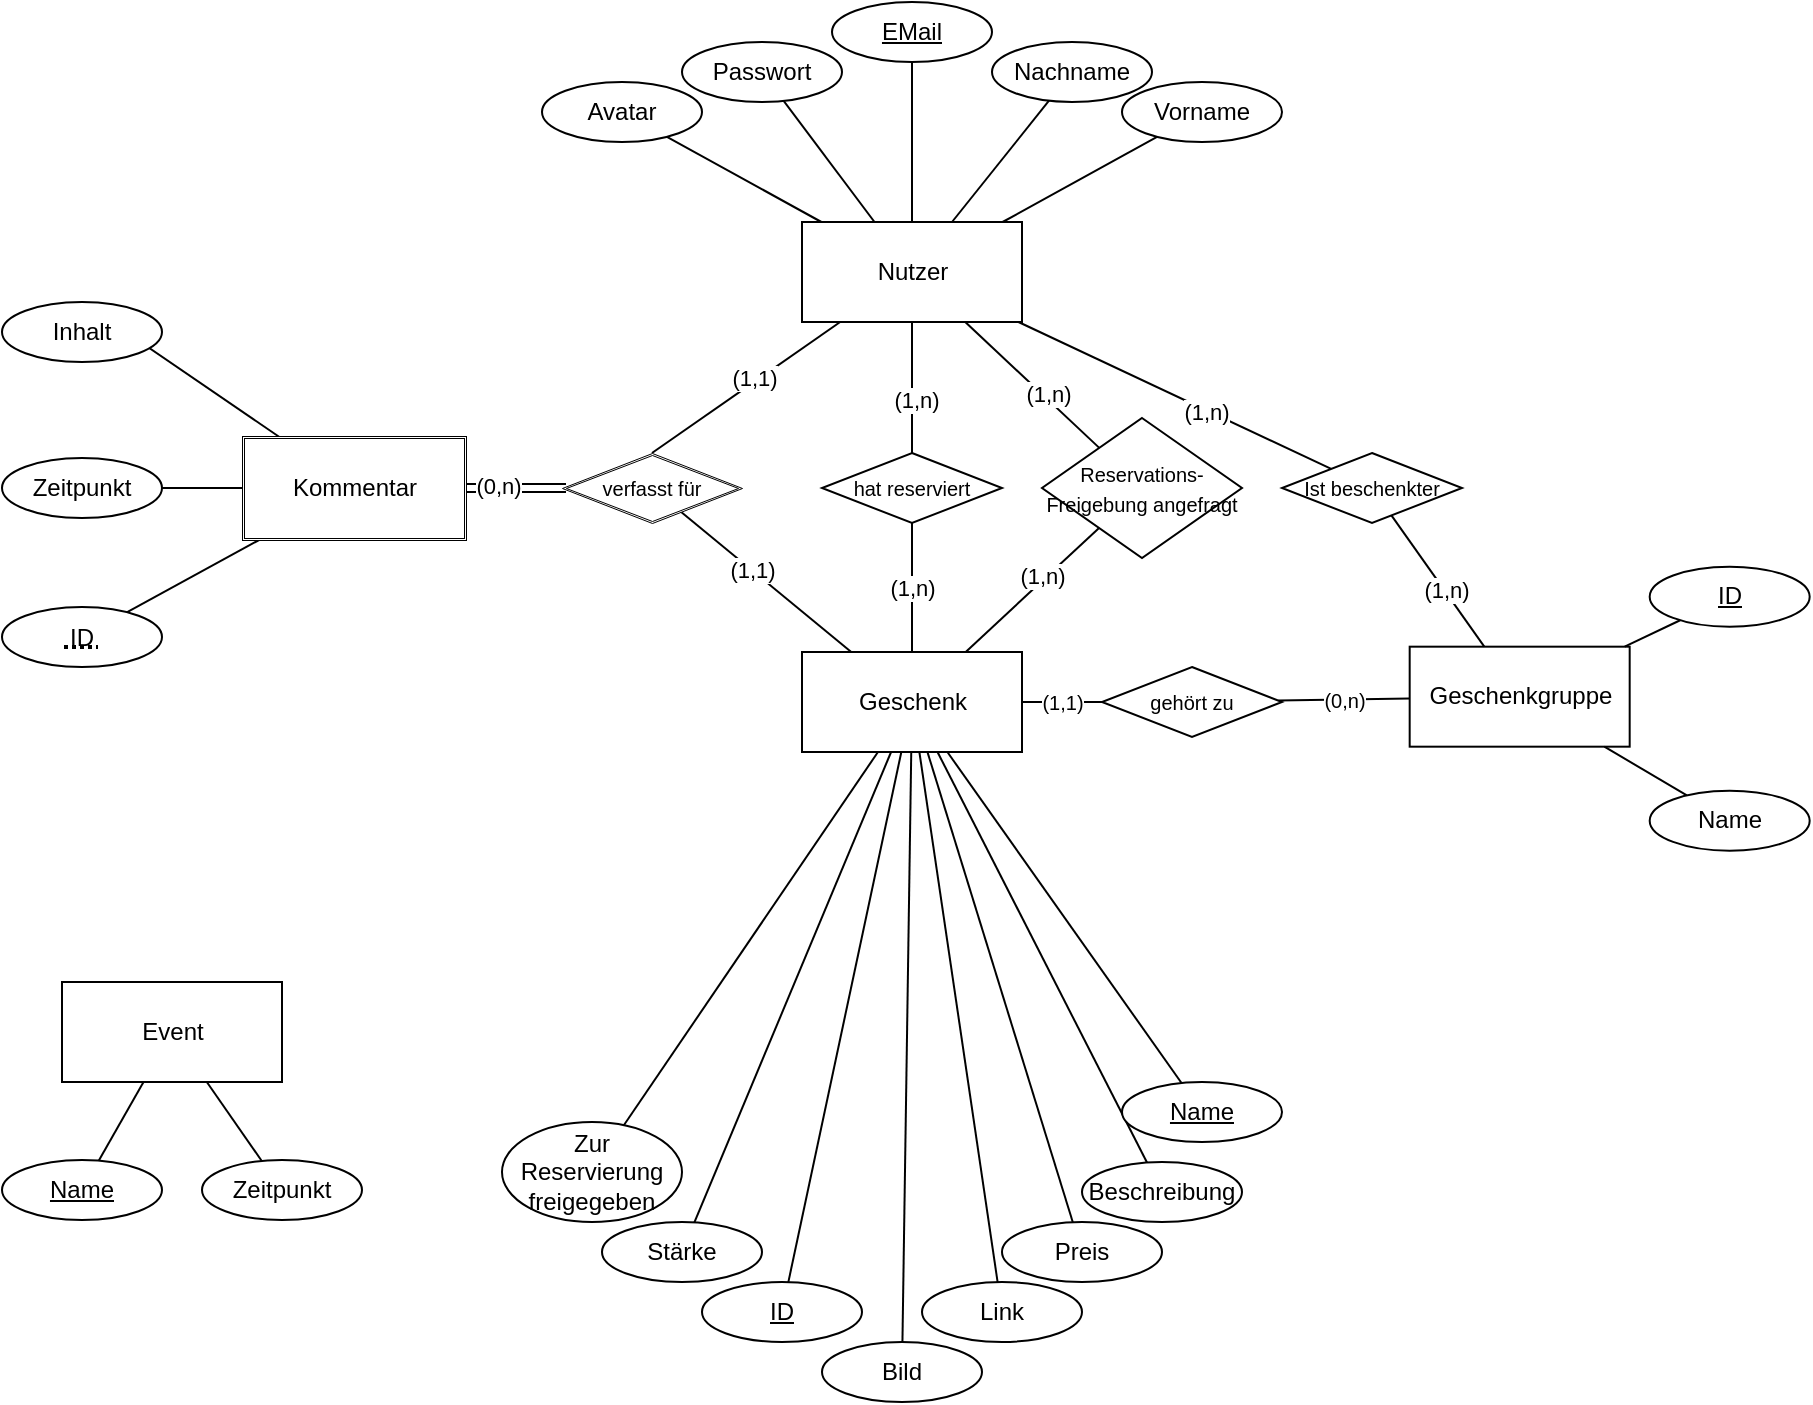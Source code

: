 <mxfile>
    <diagram id="bkDdy30624fk6_pQbF_x" name="Page-1">
        <mxGraphModel dx="963" dy="714" grid="1" gridSize="10" guides="1" tooltips="1" connect="1" arrows="1" fold="1" page="1" pageScale="1" pageWidth="1100" pageHeight="1700" math="0" shadow="0">
            <root>
                <mxCell id="0"/>
                <mxCell id="1" parent="0"/>
                <mxCell id="28" style="edgeStyle=none;html=1;entryX=0.5;entryY=0;entryDx=0;entryDy=0;fontSize=10;endArrow=none;endFill=0;" parent="1" source="2" target="27" edge="1">
                    <mxGeometry relative="1" as="geometry"/>
                </mxCell>
                <mxCell id="82" value="(1,1)" style="edgeLabel;html=1;align=center;verticalAlign=middle;resizable=0;points=[];" parent="28" vertex="1" connectable="0">
                    <mxGeometry x="-0.105" y="-2" relative="1" as="geometry">
                        <mxPoint as="offset"/>
                    </mxGeometry>
                </mxCell>
                <mxCell id="51" style="edgeStyle=none;html=1;fontSize=10;endArrow=none;endFill=0;" parent="1" source="2" target="5" edge="1">
                    <mxGeometry relative="1" as="geometry"/>
                </mxCell>
                <mxCell id="52" style="edgeStyle=none;html=1;fontSize=10;endArrow=none;endFill=0;" parent="1" source="2" target="4" edge="1">
                    <mxGeometry relative="1" as="geometry"/>
                </mxCell>
                <mxCell id="53" style="edgeStyle=none;html=1;fontSize=10;endArrow=none;endFill=0;" parent="1" source="2" target="3" edge="1">
                    <mxGeometry relative="1" as="geometry"/>
                </mxCell>
                <mxCell id="54" style="edgeStyle=none;html=1;fontSize=10;endArrow=none;endFill=0;" parent="1" source="2" target="6" edge="1">
                    <mxGeometry relative="1" as="geometry"/>
                </mxCell>
                <mxCell id="55" style="edgeStyle=none;html=1;fontSize=10;endArrow=none;endFill=0;" parent="1" source="2" target="7" edge="1">
                    <mxGeometry relative="1" as="geometry"/>
                </mxCell>
                <mxCell id="91" style="edgeStyle=none;html=1;endArrow=none;endFill=0;" parent="1" source="2" target="90" edge="1">
                    <mxGeometry relative="1" as="geometry"/>
                </mxCell>
                <mxCell id="92" value="(1,n)" style="edgeLabel;html=1;align=center;verticalAlign=middle;resizable=0;points=[];" parent="91" vertex="1" connectable="0">
                    <mxGeometry x="0.184" y="2" relative="1" as="geometry">
                        <mxPoint as="offset"/>
                    </mxGeometry>
                </mxCell>
                <mxCell id="2" value="Nutzer" style="html=1;" parent="1" vertex="1">
                    <mxGeometry x="410" y="120" width="110" height="50" as="geometry"/>
                </mxCell>
                <mxCell id="39" value="(0,n)" style="edgeStyle=none;html=1;fontSize=10;endArrow=none;endFill=0;" parent="1" source="8" target="38" edge="1">
                    <mxGeometry relative="1" as="geometry"/>
                </mxCell>
                <mxCell id="8" value="Geschenkgruppe" style="html=1;" parent="1" vertex="1">
                    <mxGeometry x="713.84" y="332.34" width="110" height="50" as="geometry"/>
                </mxCell>
                <mxCell id="56" style="edgeStyle=none;html=1;fontSize=10;endArrow=none;endFill=0;" parent="1" source="9" target="8" edge="1">
                    <mxGeometry relative="1" as="geometry"/>
                </mxCell>
                <mxCell id="9" value="&lt;u&gt;ID&lt;/u&gt;" style="ellipse;whiteSpace=wrap;html=1;" parent="1" vertex="1">
                    <mxGeometry x="833.84" y="292.34" width="80" height="30" as="geometry"/>
                </mxCell>
                <mxCell id="57" style="edgeStyle=none;html=1;fontSize=10;endArrow=none;endFill=0;" parent="1" source="10" target="8" edge="1">
                    <mxGeometry relative="1" as="geometry">
                        <mxPoint x="710" y="288" as="sourcePoint"/>
                    </mxGeometry>
                </mxCell>
                <mxCell id="80" value="(1,n)" style="edgeLabel;html=1;align=center;verticalAlign=middle;resizable=0;points=[];" parent="57" vertex="1" connectable="0">
                    <mxGeometry x="0.135" y="1" relative="1" as="geometry">
                        <mxPoint as="offset"/>
                    </mxGeometry>
                </mxCell>
                <mxCell id="62" style="edgeStyle=none;html=1;fontSize=10;endArrow=none;endFill=0;" parent="1" source="10" target="2" edge="1">
                    <mxGeometry relative="1" as="geometry"/>
                </mxCell>
                <mxCell id="79" value="(1,n)" style="edgeLabel;html=1;align=center;verticalAlign=middle;resizable=0;points=[];" parent="62" vertex="1" connectable="0">
                    <mxGeometry x="-0.201" y="1" relative="1" as="geometry">
                        <mxPoint as="offset"/>
                    </mxGeometry>
                </mxCell>
                <mxCell id="10" value="&lt;font style=&quot;font-size: 10px;&quot;&gt;Ist beschenkter&lt;/font&gt;" style="rhombus;whiteSpace=wrap;html=1;" parent="1" vertex="1">
                    <mxGeometry x="650" y="235.5" width="90" height="35" as="geometry"/>
                </mxCell>
                <mxCell id="29" style="edgeStyle=none;html=1;fontSize=10;endArrow=none;endFill=0;" parent="1" source="14" target="86" edge="1">
                    <mxGeometry relative="1" as="geometry"/>
                </mxCell>
                <mxCell id="83" value="(1,1)" style="edgeLabel;html=1;align=center;verticalAlign=middle;resizable=0;points=[];" parent="29" vertex="1" connectable="0">
                    <mxGeometry x="0.155" relative="1" as="geometry">
                        <mxPoint as="offset"/>
                    </mxGeometry>
                </mxCell>
                <mxCell id="96" style="edgeStyle=none;html=1;endArrow=none;endFill=0;" parent="1" source="14" target="95" edge="1">
                    <mxGeometry relative="1" as="geometry"/>
                </mxCell>
                <mxCell id="14" value="Geschenk" style="html=1;" parent="1" vertex="1">
                    <mxGeometry x="410" y="335" width="110" height="50" as="geometry"/>
                </mxCell>
                <mxCell id="65" style="edgeStyle=none;html=1;fontSize=10;endArrow=none;endFill=0;" parent="1" source="16" target="14" edge="1">
                    <mxGeometry relative="1" as="geometry"/>
                </mxCell>
                <mxCell id="66" style="edgeStyle=none;html=1;fontSize=10;endArrow=none;endFill=0;" parent="1" source="17" target="14" edge="1">
                    <mxGeometry relative="1" as="geometry"/>
                </mxCell>
                <mxCell id="67" style="edgeStyle=none;html=1;fontSize=10;endArrow=none;endFill=0;" parent="1" source="18" target="14" edge="1">
                    <mxGeometry relative="1" as="geometry"/>
                </mxCell>
                <mxCell id="68" style="edgeStyle=none;html=1;fontSize=10;endArrow=none;endFill=0;" parent="1" source="19" target="14" edge="1">
                    <mxGeometry relative="1" as="geometry"/>
                </mxCell>
                <mxCell id="69" style="edgeStyle=none;html=1;fontSize=10;endArrow=none;endFill=0;" parent="1" source="20" target="14" edge="1">
                    <mxGeometry relative="1" as="geometry"/>
                </mxCell>
                <mxCell id="30" style="edgeStyle=none;html=1;fontSize=10;endArrow=none;endFill=0;shape=link;" parent="1" source="22" target="86" edge="1">
                    <mxGeometry relative="1" as="geometry"/>
                </mxCell>
                <mxCell id="81" value="(0,n)" style="edgeLabel;html=1;align=center;verticalAlign=middle;resizable=0;points=[];" parent="30" vertex="1" connectable="0">
                    <mxGeometry x="-0.357" y="1" relative="1" as="geometry">
                        <mxPoint as="offset"/>
                    </mxGeometry>
                </mxCell>
                <mxCell id="48" style="edgeStyle=none;html=1;fontSize=10;endArrow=none;endFill=0;" parent="1" source="22" target="26" edge="1">
                    <mxGeometry relative="1" as="geometry"/>
                </mxCell>
                <mxCell id="49" style="edgeStyle=none;html=1;fontSize=10;endArrow=none;endFill=0;" parent="1" source="22" target="25" edge="1">
                    <mxGeometry relative="1" as="geometry"/>
                </mxCell>
                <mxCell id="50" style="edgeStyle=none;html=1;entryX=0.5;entryY=0;entryDx=0;entryDy=0;fontSize=10;endArrow=none;endFill=0;" parent="1" source="22" target="24" edge="1">
                    <mxGeometry relative="1" as="geometry"/>
                </mxCell>
                <mxCell id="70" style="edgeStyle=none;html=1;fontSize=10;endArrow=none;endFill=0;" parent="1" source="23" target="14" edge="1">
                    <mxGeometry relative="1" as="geometry"/>
                </mxCell>
                <mxCell id="24" value="Inhalt" style="ellipse;whiteSpace=wrap;html=1;" parent="1" vertex="1">
                    <mxGeometry x="10" y="160" width="80" height="30" as="geometry"/>
                </mxCell>
                <mxCell id="25" value="Zeitpunkt" style="ellipse;whiteSpace=wrap;html=1;" parent="1" vertex="1">
                    <mxGeometry x="10" y="238" width="80" height="30" as="geometry"/>
                </mxCell>
                <mxCell id="40" value="(1,1)" style="edgeStyle=none;html=1;fontSize=10;endArrow=none;endFill=0;" parent="1" source="38" target="14" edge="1">
                    <mxGeometry relative="1" as="geometry">
                        <mxPoint x="448" y="234" as="sourcePoint"/>
                    </mxGeometry>
                </mxCell>
                <mxCell id="38" value="&lt;font style=&quot;font-size: 10px;&quot;&gt;gehört zu&lt;/font&gt;" style="rhombus;whiteSpace=wrap;html=1;" parent="1" vertex="1">
                    <mxGeometry x="560" y="342.5" width="90" height="35" as="geometry"/>
                </mxCell>
                <mxCell id="64" style="edgeStyle=none;html=1;fontSize=10;endArrow=none;endFill=0;" parent="1" source="63" target="14" edge="1">
                    <mxGeometry relative="1" as="geometry"/>
                </mxCell>
                <mxCell id="74" style="edgeStyle=none;html=1;fontSize=10;endArrow=none;endFill=0;" parent="1" source="71" target="72" edge="1">
                    <mxGeometry relative="1" as="geometry"/>
                </mxCell>
                <mxCell id="75" style="edgeStyle=none;html=1;fontSize=10;endArrow=none;endFill=0;" parent="1" source="71" target="73" edge="1">
                    <mxGeometry relative="1" as="geometry"/>
                </mxCell>
                <mxCell id="71" value="Event" style="html=1;" parent="1" vertex="1">
                    <mxGeometry x="40" y="500" width="110" height="50" as="geometry"/>
                </mxCell>
                <mxCell id="72" value="Zeitpunkt" style="ellipse;whiteSpace=wrap;html=1;" parent="1" vertex="1">
                    <mxGeometry x="110" y="589" width="80" height="30" as="geometry"/>
                </mxCell>
                <mxCell id="73" value="&lt;u&gt;Name&lt;/u&gt;" style="ellipse;whiteSpace=wrap;html=1;" parent="1" vertex="1">
                    <mxGeometry x="10" y="589" width="80" height="30" as="geometry"/>
                </mxCell>
                <mxCell id="78" style="edgeStyle=none;html=1;endArrow=none;endFill=0;" parent="1" source="76" target="8" edge="1">
                    <mxGeometry relative="1" as="geometry"/>
                </mxCell>
                <mxCell id="76" value="Name" style="ellipse;whiteSpace=wrap;html=1;" parent="1" vertex="1">
                    <mxGeometry x="833.84" y="404.34" width="80" height="30" as="geometry"/>
                </mxCell>
                <mxCell id="85" value="" style="group" parent="1" vertex="1" connectable="0">
                    <mxGeometry x="130" y="227" width="112" height="52" as="geometry"/>
                </mxCell>
                <mxCell id="84" value="Kommentar" style="html=1;strokeColor=default;perimeterSpacing=0;strokeWidth=0.5;shadow=0;rounded=0;glass=0;backgroundOutline=0;metaEdit=0;dropTarget=0;fixDash=0;" parent="85" vertex="1">
                    <mxGeometry width="112" height="52" as="geometry"/>
                </mxCell>
                <mxCell id="22" value="Kommentar" style="html=1;strokeColor=default;perimeterSpacing=0;strokeWidth=0.5;shadow=0;rounded=0;glass=0;backgroundOutline=0;metaEdit=0;dropTarget=0;fixDash=0;" parent="85" vertex="1">
                    <mxGeometry x="1" y="1" width="110" height="50" as="geometry"/>
                </mxCell>
                <mxCell id="87" value="" style="group" parent="1" vertex="1" connectable="0">
                    <mxGeometry x="290" y="235.5" width="90" height="35" as="geometry"/>
                </mxCell>
                <mxCell id="27" value="&lt;font style=&quot;font-size: 10px;&quot;&gt;verfasst für&lt;/font&gt;" style="rhombus;whiteSpace=wrap;html=1;strokeWidth=0.5;" parent="87" vertex="1">
                    <mxGeometry width="90" height="35" as="geometry"/>
                </mxCell>
                <mxCell id="86" value="&lt;font style=&quot;font-size: 10px;&quot;&gt;verfasst für&lt;/font&gt;" style="rhombus;whiteSpace=wrap;html=1;strokeWidth=0.5;" parent="87" vertex="1">
                    <mxGeometry x="2" y="1" width="86" height="33" as="geometry"/>
                </mxCell>
                <mxCell id="89" value="" style="group" parent="1" vertex="1" connectable="0">
                    <mxGeometry x="10" y="312.5" width="80" height="30" as="geometry"/>
                </mxCell>
                <mxCell id="26" value="ID" style="ellipse;whiteSpace=wrap;html=1;" parent="89" vertex="1">
                    <mxGeometry width="80" height="30" as="geometry"/>
                </mxCell>
                <mxCell id="88" value="" style="endArrow=none;dashed=1;html=1;strokeWidth=2;dashPattern=1 1;" parent="89" edge="1">
                    <mxGeometry width="50" height="50" relative="1" as="geometry">
                        <mxPoint x="31" y="20" as="sourcePoint"/>
                        <mxPoint x="48" y="20" as="targetPoint"/>
                    </mxGeometry>
                </mxCell>
                <mxCell id="93" value="(1,n)" style="edgeStyle=none;html=1;endArrow=none;endFill=0;" parent="1" source="90" target="14" edge="1">
                    <mxGeometry x="-0.01" relative="1" as="geometry">
                        <mxPoint as="offset"/>
                    </mxGeometry>
                </mxCell>
                <mxCell id="90" value="&lt;font style=&quot;font-size: 10px;&quot;&gt;hat reserviert&lt;/font&gt;" style="rhombus;whiteSpace=wrap;html=1;" parent="1" vertex="1">
                    <mxGeometry x="420" y="235.5" width="90" height="35" as="geometry"/>
                </mxCell>
                <mxCell id="97" style="edgeStyle=none;html=1;endArrow=none;endFill=0;" parent="1" source="2" target="99" edge="1">
                    <mxGeometry relative="1" as="geometry">
                        <mxPoint x="302.073" y="140" as="sourcePoint"/>
                    </mxGeometry>
                </mxCell>
                <mxCell id="98" value="(1,n)" style="edgeLabel;html=1;align=center;verticalAlign=middle;resizable=0;points=[];" parent="97" vertex="1" connectable="0">
                    <mxGeometry x="0.184" y="2" relative="1" as="geometry">
                        <mxPoint as="offset"/>
                    </mxGeometry>
                </mxCell>
                <mxCell id="99" value="&lt;font style=&quot;font-size: 10px;&quot;&gt;Reservations-Freigebung angefragt&lt;/font&gt;" style="rhombus;whiteSpace=wrap;html=1;" parent="1" vertex="1">
                    <mxGeometry x="530" y="218" width="100" height="70" as="geometry"/>
                </mxCell>
                <mxCell id="100" style="edgeStyle=none;html=1;endArrow=none;endFill=0;" parent="1" source="14" target="99" edge="1">
                    <mxGeometry relative="1" as="geometry">
                        <mxPoint x="240" y="156.484" as="sourcePoint"/>
                        <mxPoint x="330" y="189" as="targetPoint"/>
                    </mxGeometry>
                </mxCell>
                <mxCell id="101" value="(1,n)" style="edgeLabel;html=1;align=center;verticalAlign=middle;resizable=0;points=[];" parent="100" vertex="1" connectable="0">
                    <mxGeometry x="0.184" y="2" relative="1" as="geometry">
                        <mxPoint as="offset"/>
                    </mxGeometry>
                </mxCell>
                <mxCell id="102" value="" style="group" parent="1" vertex="1" connectable="0">
                    <mxGeometry x="260" y="550" width="390" height="160" as="geometry"/>
                </mxCell>
                <mxCell id="16" value="&lt;u&gt;Name&lt;/u&gt;" style="ellipse;whiteSpace=wrap;html=1;" parent="102" vertex="1">
                    <mxGeometry x="310" width="80" height="30" as="geometry"/>
                </mxCell>
                <mxCell id="17" value="Beschreibung" style="ellipse;whiteSpace=wrap;html=1;" parent="102" vertex="1">
                    <mxGeometry x="290" y="40" width="80" height="30" as="geometry"/>
                </mxCell>
                <mxCell id="18" value="Preis" style="ellipse;whiteSpace=wrap;html=1;" parent="102" vertex="1">
                    <mxGeometry x="250" y="70" width="80" height="30" as="geometry"/>
                </mxCell>
                <mxCell id="19" value="Link" style="ellipse;whiteSpace=wrap;html=1;" parent="102" vertex="1">
                    <mxGeometry x="210" y="100" width="80" height="30" as="geometry"/>
                </mxCell>
                <mxCell id="20" value="Bild" style="ellipse;whiteSpace=wrap;html=1;" parent="102" vertex="1">
                    <mxGeometry x="160" y="130" width="80" height="30" as="geometry"/>
                </mxCell>
                <mxCell id="23" value="&lt;u&gt;ID&lt;/u&gt;" style="ellipse;whiteSpace=wrap;html=1;" parent="102" vertex="1">
                    <mxGeometry x="100" y="100" width="80" height="30" as="geometry"/>
                </mxCell>
                <mxCell id="63" value="Stärke" style="ellipse;whiteSpace=wrap;html=1;" parent="102" vertex="1">
                    <mxGeometry x="50" y="70" width="80" height="30" as="geometry"/>
                </mxCell>
                <mxCell id="95" value="Zur Reservierung freigegeben" style="ellipse;whiteSpace=wrap;html=1;" parent="102" vertex="1">
                    <mxGeometry y="20" width="90" height="50" as="geometry"/>
                </mxCell>
                <mxCell id="5" value="&lt;u&gt;EMail&lt;/u&gt;" style="ellipse;whiteSpace=wrap;html=1;" parent="1" vertex="1">
                    <mxGeometry x="425" y="10" width="80" height="30" as="geometry"/>
                </mxCell>
                <mxCell id="3" value="Vorname" style="ellipse;whiteSpace=wrap;html=1;" parent="1" vertex="1">
                    <mxGeometry x="570" y="50" width="80" height="30" as="geometry"/>
                </mxCell>
                <mxCell id="4" value="Nachname" style="ellipse;whiteSpace=wrap;html=1;" parent="1" vertex="1">
                    <mxGeometry x="505" y="30" width="80" height="30" as="geometry"/>
                </mxCell>
                <mxCell id="6" value="Passwort" style="ellipse;whiteSpace=wrap;html=1;" parent="1" vertex="1">
                    <mxGeometry x="350" y="30" width="80" height="30" as="geometry"/>
                </mxCell>
                <mxCell id="7" value="Avatar" style="ellipse;whiteSpace=wrap;html=1;" parent="1" vertex="1">
                    <mxGeometry x="280" y="50" width="80" height="30" as="geometry"/>
                </mxCell>
            </root>
        </mxGraphModel>
    </diagram>
</mxfile>